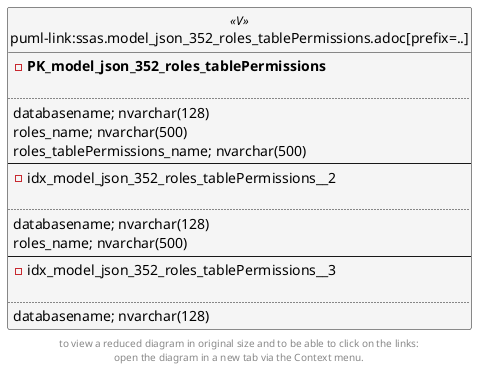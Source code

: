 @startuml
left to right direction
'top to bottom direction
hide circle
'avoide "." issues:
set namespaceSeparator none


skinparam class {
  BackgroundColor White
  BackgroundColor<<FN>> Yellow
  BackgroundColor<<FS>> Yellow
  BackgroundColor<<FT>> LightGray
  BackgroundColor<<IF>> Yellow
  BackgroundColor<<IS>> Yellow
  BackgroundColor<<P>> Aqua
  BackgroundColor<<PC>> Aqua
  BackgroundColor<<SN>> Yellow
  BackgroundColor<<SO>> SlateBlue
  BackgroundColor<<TF>> LightGray
  BackgroundColor<<TR>> Tomato
  BackgroundColor<<U>> White
  BackgroundColor<<V>> WhiteSmoke
  BackgroundColor<<X>> Aqua
}


entity "puml-link:ssas.model_json_352_roles_tablePermissions.adoc[prefix=..]" as ssas.model_json_352_roles_tablePermissions << V >> {
- **PK_model_json_352_roles_tablePermissions**

..
databasename; nvarchar(128)
roles_name; nvarchar(500)
roles_tablePermissions_name; nvarchar(500)
--
- idx_model_json_352_roles_tablePermissions__2

..
databasename; nvarchar(128)
roles_name; nvarchar(500)
--
- idx_model_json_352_roles_tablePermissions__3

..
databasename; nvarchar(128)
}


footer
to view a reduced diagram in original size and to be able to click on the links:
open the diagram in a new tab via the Context menu.
end footer

@enduml

